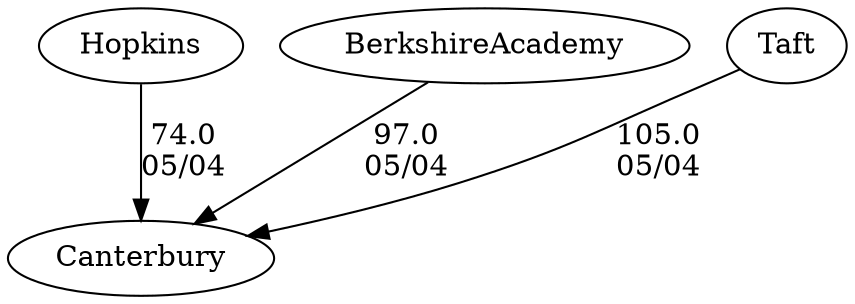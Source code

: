digraph boys3foursCanterbury {Hopkins [URL="boys3foursCanterburyHopkins.html"];Canterbury [URL="boys3foursCanterburyCanterbury.html"];BerkshireAcademy [URL="boys3foursCanterburyBerkshireAcademy.html"];Taft [URL="boys3foursCanterburyTaft.html"];Taft -> Canterbury[label="105.0
05/04", weight="-5", tooltip="Founder's Day Regatta			
", URL="", random="random"]; 
BerkshireAcademy -> Canterbury[label="97.0
05/04", weight="3", tooltip="Founder's Day Regatta			
", URL="", random="random"]; 
Hopkins -> Canterbury[label="74.0
05/04", weight="26", tooltip="Founder's Day Regatta			
", URL="", random="random"]}